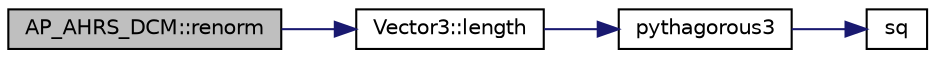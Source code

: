 digraph "AP_AHRS_DCM::renorm"
{
 // INTERACTIVE_SVG=YES
  edge [fontname="Helvetica",fontsize="10",labelfontname="Helvetica",labelfontsize="10"];
  node [fontname="Helvetica",fontsize="10",shape=record];
  rankdir="LR";
  Node1 [label="AP_AHRS_DCM::renorm",height=0.2,width=0.4,color="black", fillcolor="grey75", style="filled" fontcolor="black"];
  Node1 -> Node2 [color="midnightblue",fontsize="10",style="solid",fontname="Helvetica"];
  Node2 [label="Vector3::length",height=0.2,width=0.4,color="black", fillcolor="white", style="filled",URL="$classVector3.html#ac1fd5514e368a1e1c2d13f71eda18345"];
  Node2 -> Node3 [color="midnightblue",fontsize="10",style="solid",fontname="Helvetica"];
  Node3 [label="pythagorous3",height=0.2,width=0.4,color="black", fillcolor="white", style="filled",URL="$AP__Math_8cpp.html#ac09c78b18c2ad21b9a04081f119f11c0"];
  Node3 -> Node4 [color="midnightblue",fontsize="10",style="solid",fontname="Helvetica"];
  Node4 [label="sq",height=0.2,width=0.4,color="black", fillcolor="white", style="filled",URL="$AP__Math_8cpp.html#a996fdbe87607543eef5dcb234f6bc017"];
}
